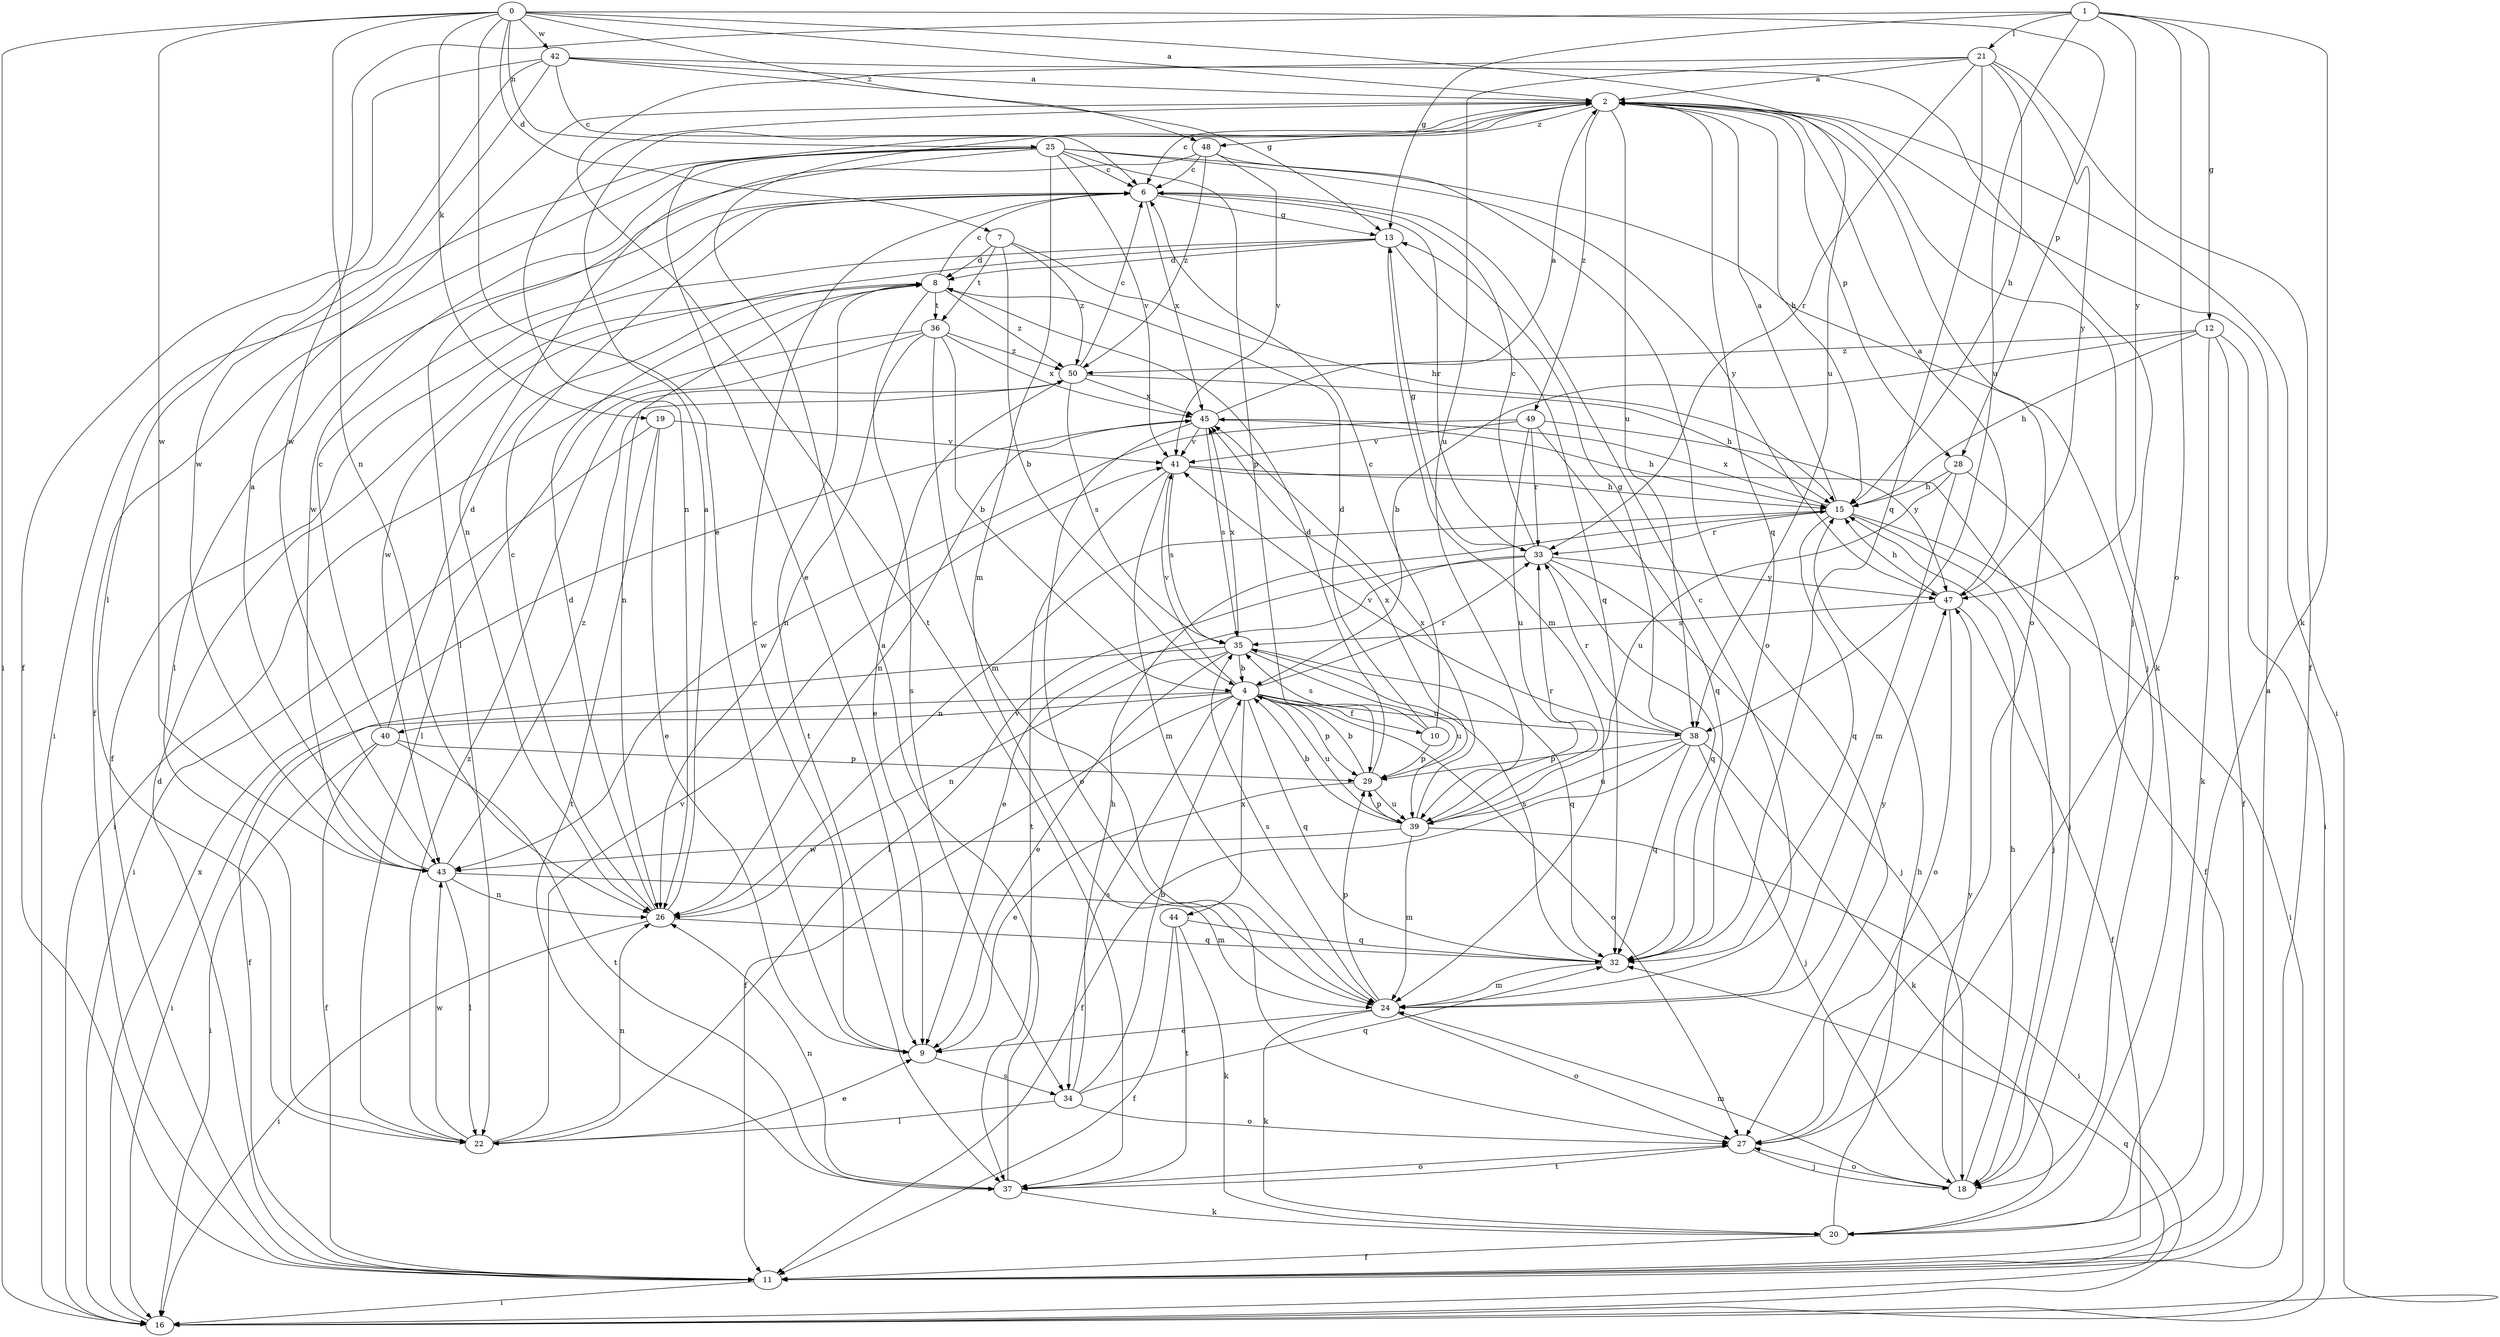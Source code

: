 strict digraph  {
0;
1;
2;
4;
6;
7;
8;
9;
10;
11;
12;
13;
15;
16;
18;
19;
20;
21;
22;
24;
25;
26;
27;
28;
29;
32;
33;
34;
35;
36;
37;
38;
39;
40;
41;
42;
43;
44;
45;
47;
48;
49;
50;
0 -> 2  [label=a];
0 -> 7  [label=d];
0 -> 9  [label=e];
0 -> 16  [label=i];
0 -> 19  [label=k];
0 -> 25  [label=n];
0 -> 26  [label=n];
0 -> 28  [label=p];
0 -> 38  [label=u];
0 -> 42  [label=w];
0 -> 43  [label=w];
0 -> 48  [label=z];
1 -> 12  [label=g];
1 -> 13  [label=g];
1 -> 20  [label=k];
1 -> 21  [label=l];
1 -> 27  [label=o];
1 -> 38  [label=u];
1 -> 43  [label=w];
1 -> 47  [label=y];
2 -> 6  [label=c];
2 -> 9  [label=e];
2 -> 15  [label=h];
2 -> 16  [label=i];
2 -> 20  [label=k];
2 -> 26  [label=n];
2 -> 27  [label=o];
2 -> 28  [label=p];
2 -> 32  [label=q];
2 -> 38  [label=u];
2 -> 48  [label=z];
2 -> 49  [label=z];
4 -> 10  [label=f];
4 -> 11  [label=f];
4 -> 16  [label=i];
4 -> 27  [label=o];
4 -> 29  [label=p];
4 -> 32  [label=q];
4 -> 33  [label=r];
4 -> 34  [label=s];
4 -> 38  [label=u];
4 -> 39  [label=u];
4 -> 40  [label=v];
4 -> 41  [label=v];
4 -> 44  [label=x];
6 -> 13  [label=g];
6 -> 22  [label=l];
6 -> 33  [label=r];
6 -> 45  [label=x];
7 -> 4  [label=b];
7 -> 8  [label=d];
7 -> 15  [label=h];
7 -> 36  [label=t];
7 -> 50  [label=z];
8 -> 6  [label=c];
8 -> 26  [label=n];
8 -> 34  [label=s];
8 -> 36  [label=t];
8 -> 37  [label=t];
8 -> 50  [label=z];
9 -> 6  [label=c];
9 -> 34  [label=s];
10 -> 6  [label=c];
10 -> 8  [label=d];
10 -> 29  [label=p];
10 -> 35  [label=s];
11 -> 2  [label=a];
11 -> 8  [label=d];
11 -> 16  [label=i];
12 -> 4  [label=b];
12 -> 11  [label=f];
12 -> 15  [label=h];
12 -> 16  [label=i];
12 -> 20  [label=k];
12 -> 50  [label=z];
13 -> 8  [label=d];
13 -> 11  [label=f];
13 -> 24  [label=m];
13 -> 32  [label=q];
13 -> 43  [label=w];
15 -> 2  [label=a];
15 -> 16  [label=i];
15 -> 18  [label=j];
15 -> 26  [label=n];
15 -> 32  [label=q];
15 -> 33  [label=r];
15 -> 45  [label=x];
16 -> 32  [label=q];
16 -> 45  [label=x];
18 -> 15  [label=h];
18 -> 24  [label=m];
18 -> 27  [label=o];
18 -> 47  [label=y];
19 -> 9  [label=e];
19 -> 16  [label=i];
19 -> 37  [label=t];
19 -> 41  [label=v];
20 -> 11  [label=f];
20 -> 15  [label=h];
21 -> 2  [label=a];
21 -> 11  [label=f];
21 -> 15  [label=h];
21 -> 32  [label=q];
21 -> 33  [label=r];
21 -> 37  [label=t];
21 -> 39  [label=u];
21 -> 47  [label=y];
22 -> 9  [label=e];
22 -> 26  [label=n];
22 -> 41  [label=v];
22 -> 43  [label=w];
22 -> 50  [label=z];
24 -> 6  [label=c];
24 -> 9  [label=e];
24 -> 20  [label=k];
24 -> 27  [label=o];
24 -> 29  [label=p];
24 -> 35  [label=s];
24 -> 47  [label=y];
25 -> 6  [label=c];
25 -> 11  [label=f];
25 -> 16  [label=i];
25 -> 18  [label=j];
25 -> 24  [label=m];
25 -> 26  [label=n];
25 -> 29  [label=p];
25 -> 41  [label=v];
25 -> 43  [label=w];
25 -> 47  [label=y];
26 -> 2  [label=a];
26 -> 6  [label=c];
26 -> 8  [label=d];
26 -> 16  [label=i];
26 -> 32  [label=q];
27 -> 18  [label=j];
27 -> 37  [label=t];
28 -> 11  [label=f];
28 -> 15  [label=h];
28 -> 24  [label=m];
28 -> 39  [label=u];
29 -> 4  [label=b];
29 -> 8  [label=d];
29 -> 9  [label=e];
29 -> 39  [label=u];
29 -> 45  [label=x];
32 -> 24  [label=m];
32 -> 35  [label=s];
33 -> 6  [label=c];
33 -> 9  [label=e];
33 -> 13  [label=g];
33 -> 18  [label=j];
33 -> 22  [label=l];
33 -> 32  [label=q];
33 -> 47  [label=y];
34 -> 4  [label=b];
34 -> 15  [label=h];
34 -> 22  [label=l];
34 -> 27  [label=o];
34 -> 32  [label=q];
35 -> 4  [label=b];
35 -> 9  [label=e];
35 -> 11  [label=f];
35 -> 26  [label=n];
35 -> 32  [label=q];
35 -> 39  [label=u];
35 -> 45  [label=x];
36 -> 4  [label=b];
36 -> 16  [label=i];
36 -> 22  [label=l];
36 -> 24  [label=m];
36 -> 26  [label=n];
36 -> 45  [label=x];
36 -> 50  [label=z];
37 -> 2  [label=a];
37 -> 20  [label=k];
37 -> 26  [label=n];
37 -> 27  [label=o];
38 -> 11  [label=f];
38 -> 13  [label=g];
38 -> 18  [label=j];
38 -> 20  [label=k];
38 -> 29  [label=p];
38 -> 32  [label=q];
38 -> 33  [label=r];
38 -> 39  [label=u];
38 -> 41  [label=v];
39 -> 4  [label=b];
39 -> 16  [label=i];
39 -> 24  [label=m];
39 -> 29  [label=p];
39 -> 33  [label=r];
39 -> 43  [label=w];
39 -> 45  [label=x];
40 -> 6  [label=c];
40 -> 8  [label=d];
40 -> 11  [label=f];
40 -> 16  [label=i];
40 -> 29  [label=p];
40 -> 37  [label=t];
41 -> 15  [label=h];
41 -> 18  [label=j];
41 -> 24  [label=m];
41 -> 35  [label=s];
41 -> 37  [label=t];
42 -> 2  [label=a];
42 -> 6  [label=c];
42 -> 11  [label=f];
42 -> 13  [label=g];
42 -> 18  [label=j];
42 -> 22  [label=l];
42 -> 43  [label=w];
43 -> 2  [label=a];
43 -> 22  [label=l];
43 -> 24  [label=m];
43 -> 26  [label=n];
43 -> 50  [label=z];
44 -> 11  [label=f];
44 -> 20  [label=k];
44 -> 32  [label=q];
44 -> 37  [label=t];
45 -> 2  [label=a];
45 -> 15  [label=h];
45 -> 26  [label=n];
45 -> 27  [label=o];
45 -> 35  [label=s];
45 -> 41  [label=v];
47 -> 2  [label=a];
47 -> 11  [label=f];
47 -> 15  [label=h];
47 -> 27  [label=o];
47 -> 35  [label=s];
48 -> 6  [label=c];
48 -> 22  [label=l];
48 -> 27  [label=o];
48 -> 41  [label=v];
48 -> 50  [label=z];
49 -> 32  [label=q];
49 -> 33  [label=r];
49 -> 39  [label=u];
49 -> 41  [label=v];
49 -> 43  [label=w];
49 -> 47  [label=y];
50 -> 6  [label=c];
50 -> 9  [label=e];
50 -> 15  [label=h];
50 -> 35  [label=s];
50 -> 45  [label=x];
}
